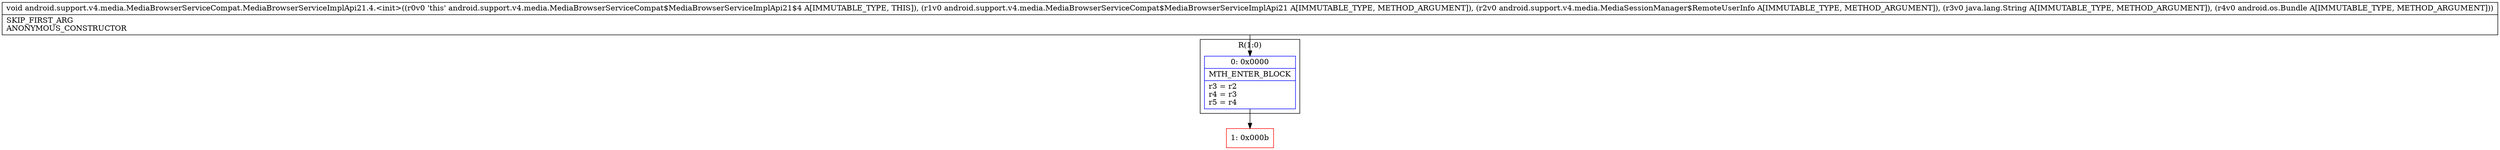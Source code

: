 digraph "CFG forandroid.support.v4.media.MediaBrowserServiceCompat.MediaBrowserServiceImplApi21.4.\<init\>(Landroid\/support\/v4\/media\/MediaBrowserServiceCompat$MediaBrowserServiceImplApi21;Landroid\/support\/v4\/media\/MediaSessionManager$RemoteUserInfo;Ljava\/lang\/String;Landroid\/os\/Bundle;)V" {
subgraph cluster_Region_1326026151 {
label = "R(1:0)";
node [shape=record,color=blue];
Node_0 [shape=record,label="{0\:\ 0x0000|MTH_ENTER_BLOCK\l|r3 = r2\lr4 = r3\lr5 = r4\l}"];
}
Node_1 [shape=record,color=red,label="{1\:\ 0x000b}"];
MethodNode[shape=record,label="{void android.support.v4.media.MediaBrowserServiceCompat.MediaBrowserServiceImplApi21.4.\<init\>((r0v0 'this' android.support.v4.media.MediaBrowserServiceCompat$MediaBrowserServiceImplApi21$4 A[IMMUTABLE_TYPE, THIS]), (r1v0 android.support.v4.media.MediaBrowserServiceCompat$MediaBrowserServiceImplApi21 A[IMMUTABLE_TYPE, METHOD_ARGUMENT]), (r2v0 android.support.v4.media.MediaSessionManager$RemoteUserInfo A[IMMUTABLE_TYPE, METHOD_ARGUMENT]), (r3v0 java.lang.String A[IMMUTABLE_TYPE, METHOD_ARGUMENT]), (r4v0 android.os.Bundle A[IMMUTABLE_TYPE, METHOD_ARGUMENT]))  | SKIP_FIRST_ARG\lANONYMOUS_CONSTRUCTOR\l}"];
MethodNode -> Node_0;
Node_0 -> Node_1;
}

